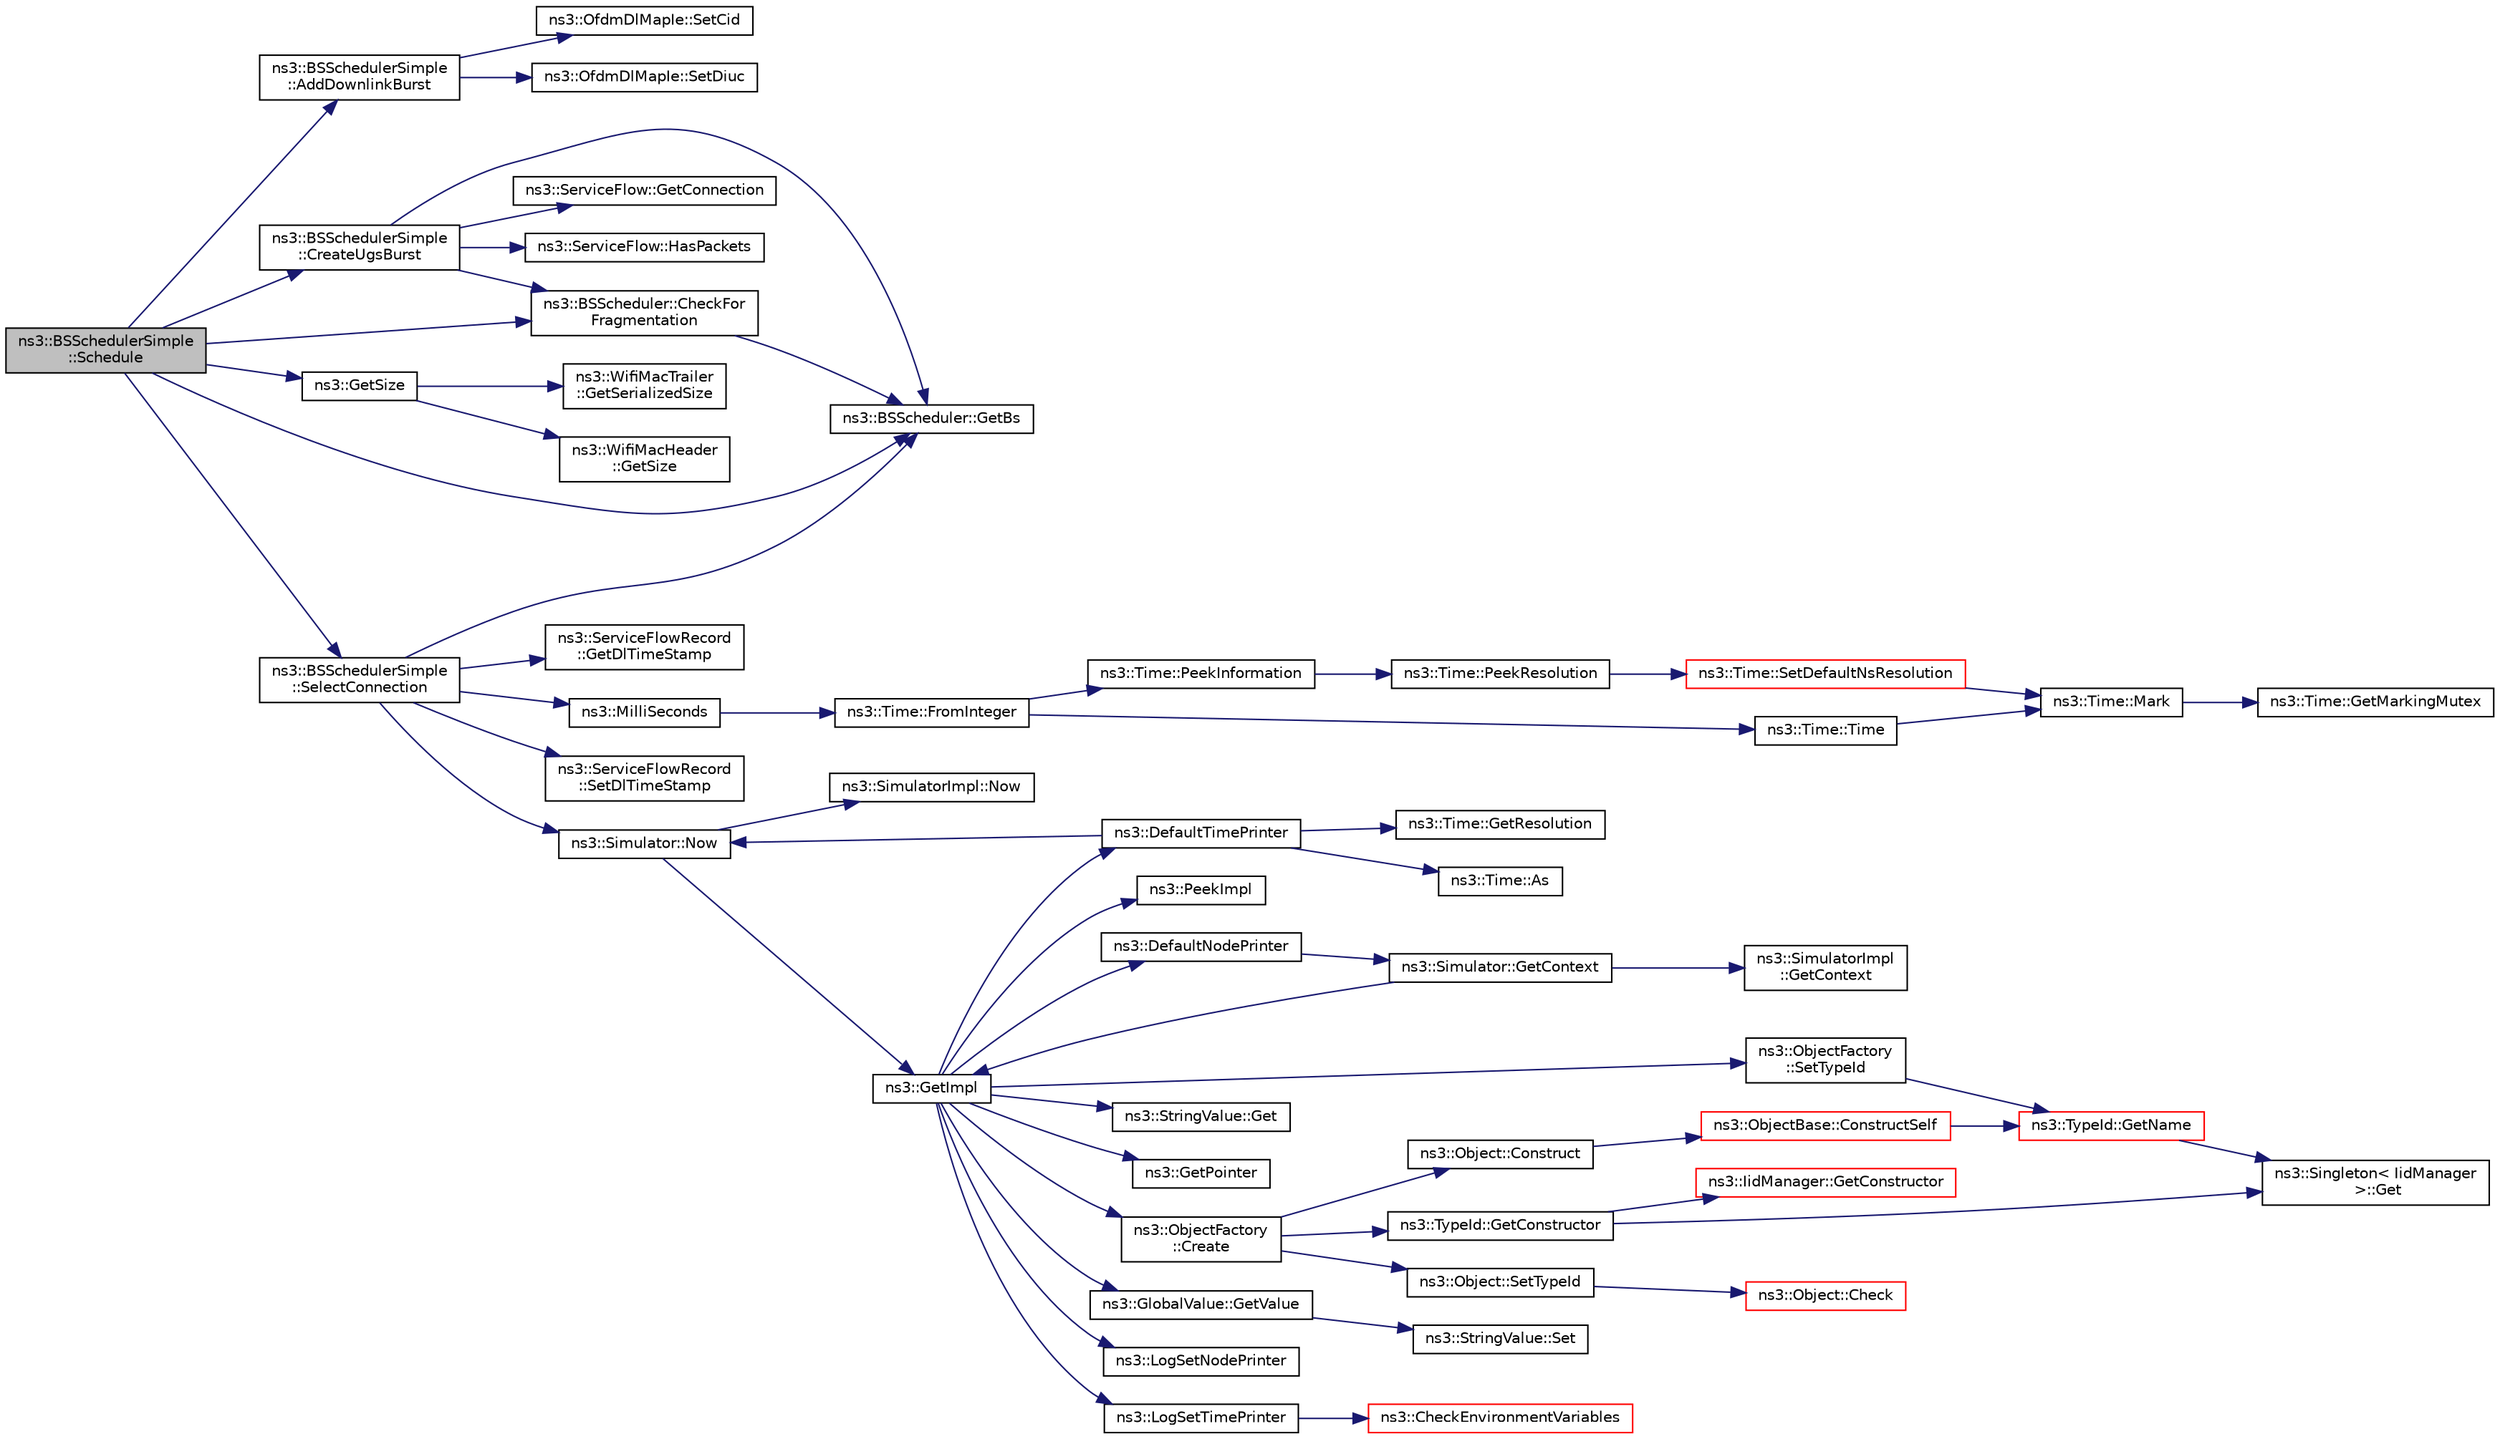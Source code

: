 digraph "ns3::BSSchedulerSimple::Schedule"
{
 // LATEX_PDF_SIZE
  edge [fontname="Helvetica",fontsize="10",labelfontname="Helvetica",labelfontsize="10"];
  node [fontname="Helvetica",fontsize="10",shape=record];
  rankdir="LR";
  Node1 [label="ns3::BSSchedulerSimple\l::Schedule",height=0.2,width=0.4,color="black", fillcolor="grey75", style="filled", fontcolor="black",tooltip="the scheduling function for the downlink subframe."];
  Node1 -> Node2 [color="midnightblue",fontsize="10",style="solid",fontname="Helvetica"];
  Node2 [label="ns3::BSSchedulerSimple\l::AddDownlinkBurst",height=0.2,width=0.4,color="black", fillcolor="white", style="filled",URL="$classns3_1_1_b_s_scheduler_simple.html#af79d1e83a763249efdb65d62173442cd",tooltip="This function adds a downlink burst to the list of downlink bursts scheduled for the next downlink su..."];
  Node2 -> Node3 [color="midnightblue",fontsize="10",style="solid",fontname="Helvetica"];
  Node3 [label="ns3::OfdmDlMapIe::SetCid",height=0.2,width=0.4,color="black", fillcolor="white", style="filled",URL="$classns3_1_1_ofdm_dl_map_ie.html#a26e943ec6aaef043f437147656776690",tooltip="Set CID function."];
  Node2 -> Node4 [color="midnightblue",fontsize="10",style="solid",fontname="Helvetica"];
  Node4 [label="ns3::OfdmDlMapIe::SetDiuc",height=0.2,width=0.4,color="black", fillcolor="white", style="filled",URL="$classns3_1_1_ofdm_dl_map_ie.html#a5a15248f4ebcbad45720ff54443d0c8c",tooltip="Set DIUC field."];
  Node1 -> Node5 [color="midnightblue",fontsize="10",style="solid",fontname="Helvetica"];
  Node5 [label="ns3::BSScheduler::CheckFor\lFragmentation",height=0.2,width=0.4,color="black", fillcolor="white", style="filled",URL="$classns3_1_1_b_s_scheduler.html#aedd94450afdda0371fae56e05624bfaf",tooltip="Check if the packet fragmentation is possible for transport connection."];
  Node5 -> Node6 [color="midnightblue",fontsize="10",style="solid",fontname="Helvetica"];
  Node6 [label="ns3::BSScheduler::GetBs",height=0.2,width=0.4,color="black", fillcolor="white", style="filled",URL="$classns3_1_1_b_s_scheduler.html#a8b09065ac8f74cb35446af55128e41c7",tooltip="Get the base station."];
  Node1 -> Node7 [color="midnightblue",fontsize="10",style="solid",fontname="Helvetica"];
  Node7 [label="ns3::BSSchedulerSimple\l::CreateUgsBurst",height=0.2,width=0.4,color="black", fillcolor="white", style="filled",URL="$classns3_1_1_b_s_scheduler_simple.html#a96aa7cfd2316898092c485af3b74d24c",tooltip="Creates a downlink UGS burst."];
  Node7 -> Node5 [color="midnightblue",fontsize="10",style="solid",fontname="Helvetica"];
  Node7 -> Node6 [color="midnightblue",fontsize="10",style="solid",fontname="Helvetica"];
  Node7 -> Node8 [color="midnightblue",fontsize="10",style="solid",fontname="Helvetica"];
  Node8 [label="ns3::ServiceFlow::GetConnection",height=0.2,width=0.4,color="black", fillcolor="white", style="filled",URL="$classns3_1_1_service_flow.html#aa503b651766e8f8f040b86c9499ee311",tooltip="Can return a null connection is this service flow has not been associated yet to a connection."];
  Node7 -> Node9 [color="midnightblue",fontsize="10",style="solid",fontname="Helvetica"];
  Node9 [label="ns3::ServiceFlow::HasPackets",height=0.2,width=0.4,color="black", fillcolor="white", style="filled",URL="$classns3_1_1_service_flow.html#a696774075b84a53d0fc4a41243c4c60c",tooltip="Check if packets are present."];
  Node1 -> Node6 [color="midnightblue",fontsize="10",style="solid",fontname="Helvetica"];
  Node1 -> Node10 [color="midnightblue",fontsize="10",style="solid",fontname="Helvetica"];
  Node10 [label="ns3::GetSize",height=0.2,width=0.4,color="black", fillcolor="white", style="filled",URL="$namespacens3.html#ac78f3ac928570be14da972e15dcf5946",tooltip="Return the total size of the packet after WifiMacHeader and FCS trailer have been added."];
  Node10 -> Node11 [color="midnightblue",fontsize="10",style="solid",fontname="Helvetica"];
  Node11 [label="ns3::WifiMacTrailer\l::GetSerializedSize",height=0.2,width=0.4,color="black", fillcolor="white", style="filled",URL="$classns3_1_1_wifi_mac_trailer.html#a8a3daec73a290310de86f9d3165c5146",tooltip=" "];
  Node10 -> Node12 [color="midnightblue",fontsize="10",style="solid",fontname="Helvetica"];
  Node12 [label="ns3::WifiMacHeader\l::GetSize",height=0.2,width=0.4,color="black", fillcolor="white", style="filled",URL="$classns3_1_1_wifi_mac_header.html#a5330ccda676bc7348bc633acc67df8fc",tooltip="Return the size of the WifiMacHeader in octets."];
  Node1 -> Node13 [color="midnightblue",fontsize="10",style="solid",fontname="Helvetica"];
  Node13 [label="ns3::BSSchedulerSimple\l::SelectConnection",height=0.2,width=0.4,color="black", fillcolor="white", style="filled",URL="$classns3_1_1_b_s_scheduler_simple.html#a38af9d126b6028a3ab1be504feee1ccd",tooltip="Selects a connection from the list of connections having packets to be sent ."];
  Node13 -> Node6 [color="midnightblue",fontsize="10",style="solid",fontname="Helvetica"];
  Node13 -> Node14 [color="midnightblue",fontsize="10",style="solid",fontname="Helvetica"];
  Node14 [label="ns3::ServiceFlowRecord\l::GetDlTimeStamp",height=0.2,width=0.4,color="black", fillcolor="white", style="filled",URL="$classns3_1_1_service_flow_record.html#ad69356a1f45d973a9712913451554d57",tooltip=" "];
  Node13 -> Node15 [color="midnightblue",fontsize="10",style="solid",fontname="Helvetica"];
  Node15 [label="ns3::MilliSeconds",height=0.2,width=0.4,color="black", fillcolor="white", style="filled",URL="$group__timecivil.html#gaf26127cf4571146b83a92ee18679c7a9",tooltip="Construct a Time in the indicated unit."];
  Node15 -> Node16 [color="midnightblue",fontsize="10",style="solid",fontname="Helvetica"];
  Node16 [label="ns3::Time::FromInteger",height=0.2,width=0.4,color="black", fillcolor="white", style="filled",URL="$classns3_1_1_time.html#a3e742c67b2764e75ff95f9b754d43fe9",tooltip="Create a Time equal to value in unit unit."];
  Node16 -> Node17 [color="midnightblue",fontsize="10",style="solid",fontname="Helvetica"];
  Node17 [label="ns3::Time::Time",height=0.2,width=0.4,color="black", fillcolor="white", style="filled",URL="$classns3_1_1_time.html#a8a39dc1b8cbbd7fe6d940e492d1b925e",tooltip="Default constructor, with value 0."];
  Node17 -> Node18 [color="midnightblue",fontsize="10",style="solid",fontname="Helvetica"];
  Node18 [label="ns3::Time::Mark",height=0.2,width=0.4,color="black", fillcolor="white", style="filled",URL="$classns3_1_1_time.html#aa7eef2a1119c1c4855d99f1e83d44c54",tooltip="Record a Time instance with the MarkedTimes."];
  Node18 -> Node19 [color="midnightblue",fontsize="10",style="solid",fontname="Helvetica"];
  Node19 [label="ns3::Time::GetMarkingMutex",height=0.2,width=0.4,color="black", fillcolor="white", style="filled",URL="$classns3_1_1_time.html#addd8e672203391b3ae98ee475ce05272",tooltip=" "];
  Node16 -> Node20 [color="midnightblue",fontsize="10",style="solid",fontname="Helvetica"];
  Node20 [label="ns3::Time::PeekInformation",height=0.2,width=0.4,color="black", fillcolor="white", style="filled",URL="$classns3_1_1_time.html#a0b023c55c20582aa7c1781aacf128034",tooltip="Get the Information record for timeUnit for the current Resolution."];
  Node20 -> Node21 [color="midnightblue",fontsize="10",style="solid",fontname="Helvetica"];
  Node21 [label="ns3::Time::PeekResolution",height=0.2,width=0.4,color="black", fillcolor="white", style="filled",URL="$classns3_1_1_time.html#a963e53522278fcbdf1ab9f7adbd0f5d6",tooltip="Get the current Resolution."];
  Node21 -> Node22 [color="midnightblue",fontsize="10",style="solid",fontname="Helvetica"];
  Node22 [label="ns3::Time::SetDefaultNsResolution",height=0.2,width=0.4,color="red", fillcolor="white", style="filled",URL="$classns3_1_1_time.html#a6a872e62f71dfa817fef2c549473d980",tooltip="Set the default resolution."];
  Node22 -> Node18 [color="midnightblue",fontsize="10",style="solid",fontname="Helvetica"];
  Node13 -> Node25 [color="midnightblue",fontsize="10",style="solid",fontname="Helvetica"];
  Node25 [label="ns3::Simulator::Now",height=0.2,width=0.4,color="black", fillcolor="white", style="filled",URL="$classns3_1_1_simulator.html#ac3178fa975b419f7875e7105be122800",tooltip="Return the current simulation virtual time."];
  Node25 -> Node26 [color="midnightblue",fontsize="10",style="solid",fontname="Helvetica"];
  Node26 [label="ns3::GetImpl",height=0.2,width=0.4,color="black", fillcolor="white", style="filled",URL="$group__simulator.html#ga42eb4eddad41528d4d99794a3dae3fd0",tooltip="Get the SimulatorImpl singleton."];
  Node26 -> Node27 [color="midnightblue",fontsize="10",style="solid",fontname="Helvetica"];
  Node27 [label="ns3::ObjectFactory\l::Create",height=0.2,width=0.4,color="black", fillcolor="white", style="filled",URL="$classns3_1_1_object_factory.html#a52eda277f4aaab54266134ba48102ad7",tooltip="Create an Object instance of the configured TypeId."];
  Node27 -> Node28 [color="midnightblue",fontsize="10",style="solid",fontname="Helvetica"];
  Node28 [label="ns3::Object::Construct",height=0.2,width=0.4,color="black", fillcolor="white", style="filled",URL="$classns3_1_1_object.html#a636e8411dc5228771f45c9b805d348fa",tooltip="Initialize all member variables registered as Attributes of this TypeId."];
  Node28 -> Node29 [color="midnightblue",fontsize="10",style="solid",fontname="Helvetica"];
  Node29 [label="ns3::ObjectBase::ConstructSelf",height=0.2,width=0.4,color="red", fillcolor="white", style="filled",URL="$classns3_1_1_object_base.html#a5cda18dec6d0744cb652a3ed60056958",tooltip="Complete construction of ObjectBase; invoked by derived classes."];
  Node29 -> Node36 [color="midnightblue",fontsize="10",style="solid",fontname="Helvetica"];
  Node36 [label="ns3::TypeId::GetName",height=0.2,width=0.4,color="red", fillcolor="white", style="filled",URL="$classns3_1_1_type_id.html#abc4965475a579c2afdc668d7a7d58374",tooltip="Get the name."];
  Node36 -> Node33 [color="midnightblue",fontsize="10",style="solid",fontname="Helvetica"];
  Node33 [label="ns3::Singleton\< IidManager\l \>::Get",height=0.2,width=0.4,color="black", fillcolor="white", style="filled",URL="$classns3_1_1_singleton.html#a80a2cd3c25a27ea72add7a9f7a141ffa",tooltip="Get a pointer to the singleton instance."];
  Node27 -> Node52 [color="midnightblue",fontsize="10",style="solid",fontname="Helvetica"];
  Node52 [label="ns3::TypeId::GetConstructor",height=0.2,width=0.4,color="black", fillcolor="white", style="filled",URL="$classns3_1_1_type_id.html#a66b2628edf921fc88945ec8a8f3a1683",tooltip="Get the constructor callback."];
  Node52 -> Node33 [color="midnightblue",fontsize="10",style="solid",fontname="Helvetica"];
  Node52 -> Node53 [color="midnightblue",fontsize="10",style="solid",fontname="Helvetica"];
  Node53 [label="ns3::IidManager::GetConstructor",height=0.2,width=0.4,color="red", fillcolor="white", style="filled",URL="$classns3_1_1_iid_manager.html#a5222ca2d43248c46812b39b993eb2e08",tooltip="Get the constructor Callback of a type id."];
  Node27 -> Node54 [color="midnightblue",fontsize="10",style="solid",fontname="Helvetica"];
  Node54 [label="ns3::Object::SetTypeId",height=0.2,width=0.4,color="black", fillcolor="white", style="filled",URL="$classns3_1_1_object.html#a19b1ebd8ec8fe404845e665880a6c5ad",tooltip="Set the TypeId of this Object."];
  Node54 -> Node55 [color="midnightblue",fontsize="10",style="solid",fontname="Helvetica"];
  Node55 [label="ns3::Object::Check",height=0.2,width=0.4,color="red", fillcolor="white", style="filled",URL="$classns3_1_1_object.html#a95070404e096887e1f126eae20c37f70",tooltip="Verify that this Object is still live, by checking it's reference count."];
  Node26 -> Node57 [color="midnightblue",fontsize="10",style="solid",fontname="Helvetica"];
  Node57 [label="ns3::DefaultNodePrinter",height=0.2,width=0.4,color="black", fillcolor="white", style="filled",URL="$group__logging.html#gac4c06cbbed12229d85991ced145f6be2",tooltip="Default node id printer implementation."];
  Node57 -> Node58 [color="midnightblue",fontsize="10",style="solid",fontname="Helvetica"];
  Node58 [label="ns3::Simulator::GetContext",height=0.2,width=0.4,color="black", fillcolor="white", style="filled",URL="$classns3_1_1_simulator.html#a8514b74ee2c42916b351b33c4a963bb0",tooltip="Get the current simulation context."];
  Node58 -> Node59 [color="midnightblue",fontsize="10",style="solid",fontname="Helvetica"];
  Node59 [label="ns3::SimulatorImpl\l::GetContext",height=0.2,width=0.4,color="black", fillcolor="white", style="filled",URL="$classns3_1_1_simulator_impl.html#a8b66270c97766c0adb997e2535648557",tooltip="Get the current simulation context."];
  Node58 -> Node26 [color="midnightblue",fontsize="10",style="solid",fontname="Helvetica"];
  Node26 -> Node60 [color="midnightblue",fontsize="10",style="solid",fontname="Helvetica"];
  Node60 [label="ns3::DefaultTimePrinter",height=0.2,width=0.4,color="black", fillcolor="white", style="filled",URL="$namespacens3.html#ae01c3c7786b644dfb8a0bb8f1201b269",tooltip="Default Time printer."];
  Node60 -> Node61 [color="midnightblue",fontsize="10",style="solid",fontname="Helvetica"];
  Node61 [label="ns3::Time::As",height=0.2,width=0.4,color="black", fillcolor="white", style="filled",URL="$classns3_1_1_time.html#ad5198e31c2512226ca0e58b31fad7fd0",tooltip="Attach a unit to a Time, to facilitate output in a specific unit."];
  Node60 -> Node62 [color="midnightblue",fontsize="10",style="solid",fontname="Helvetica"];
  Node62 [label="ns3::Time::GetResolution",height=0.2,width=0.4,color="black", fillcolor="white", style="filled",URL="$classns3_1_1_time.html#a1444f0f08b5e19f031157609e32fcf98",tooltip=" "];
  Node60 -> Node25 [color="midnightblue",fontsize="10",style="solid",fontname="Helvetica"];
  Node26 -> Node63 [color="midnightblue",fontsize="10",style="solid",fontname="Helvetica"];
  Node63 [label="ns3::StringValue::Get",height=0.2,width=0.4,color="black", fillcolor="white", style="filled",URL="$classns3_1_1_string_value.html#a6f208c2778fe1c7882e5cb429b8326ae",tooltip=" "];
  Node26 -> Node64 [color="midnightblue",fontsize="10",style="solid",fontname="Helvetica"];
  Node64 [label="ns3::GetPointer",height=0.2,width=0.4,color="black", fillcolor="white", style="filled",URL="$namespacens3.html#ab4e173cdfd43d17c1a40d5348510a670",tooltip=" "];
  Node26 -> Node65 [color="midnightblue",fontsize="10",style="solid",fontname="Helvetica"];
  Node65 [label="ns3::GlobalValue::GetValue",height=0.2,width=0.4,color="black", fillcolor="white", style="filled",URL="$classns3_1_1_global_value.html#a48a99242193fb69609a17332733e8600",tooltip="Get the value."];
  Node65 -> Node66 [color="midnightblue",fontsize="10",style="solid",fontname="Helvetica"];
  Node66 [label="ns3::StringValue::Set",height=0.2,width=0.4,color="black", fillcolor="white", style="filled",URL="$classns3_1_1_string_value.html#a17693012c6f2c52875e0d631fbf40155",tooltip="Set the value."];
  Node26 -> Node67 [color="midnightblue",fontsize="10",style="solid",fontname="Helvetica"];
  Node67 [label="ns3::LogSetNodePrinter",height=0.2,width=0.4,color="black", fillcolor="white", style="filled",URL="$namespacens3.html#aebac73305345f2e2803fdeb102a7705e",tooltip="Set the LogNodePrinter function to be used to prepend log messages with the node id."];
  Node26 -> Node68 [color="midnightblue",fontsize="10",style="solid",fontname="Helvetica"];
  Node68 [label="ns3::LogSetTimePrinter",height=0.2,width=0.4,color="black", fillcolor="white", style="filled",URL="$namespacens3.html#a46cd76678f7da29799d1b41994e12ec1",tooltip="Set the TimePrinter function to be used to prepend log messages with the simulation time."];
  Node68 -> Node69 [color="midnightblue",fontsize="10",style="solid",fontname="Helvetica"];
  Node69 [label="ns3::CheckEnvironmentVariables",height=0.2,width=0.4,color="red", fillcolor="white", style="filled",URL="$group__logging.html#gacdc0bdeb2d8a90089d4fb09c4b8569ff",tooltip="Parse the NS_LOG environment variable."];
  Node26 -> Node73 [color="midnightblue",fontsize="10",style="solid",fontname="Helvetica"];
  Node73 [label="ns3::PeekImpl",height=0.2,width=0.4,color="black", fillcolor="white", style="filled",URL="$group__simulator.html#ga233c5c38de117e4e4a5a9cd168694792",tooltip="Get the static SimulatorImpl instance."];
  Node26 -> Node74 [color="midnightblue",fontsize="10",style="solid",fontname="Helvetica"];
  Node74 [label="ns3::ObjectFactory\l::SetTypeId",height=0.2,width=0.4,color="black", fillcolor="white", style="filled",URL="$classns3_1_1_object_factory.html#a77dcd099064038a1eb7a6b8251229ec3",tooltip="Set the TypeId of the Objects to be created by this factory."];
  Node74 -> Node36 [color="midnightblue",fontsize="10",style="solid",fontname="Helvetica"];
  Node25 -> Node75 [color="midnightblue",fontsize="10",style="solid",fontname="Helvetica"];
  Node75 [label="ns3::SimulatorImpl::Now",height=0.2,width=0.4,color="black", fillcolor="white", style="filled",URL="$classns3_1_1_simulator_impl.html#aa516c50060846adc6fd316e83ef0797c",tooltip="Return the current simulation virtual time."];
  Node13 -> Node76 [color="midnightblue",fontsize="10",style="solid",fontname="Helvetica"];
  Node76 [label="ns3::ServiceFlowRecord\l::SetDlTimeStamp",height=0.2,width=0.4,color="black", fillcolor="white", style="filled",URL="$classns3_1_1_service_flow_record.html#a6bc793745737f2bb01ace452402350ff",tooltip="Set the DlTimeStamp."];
}
